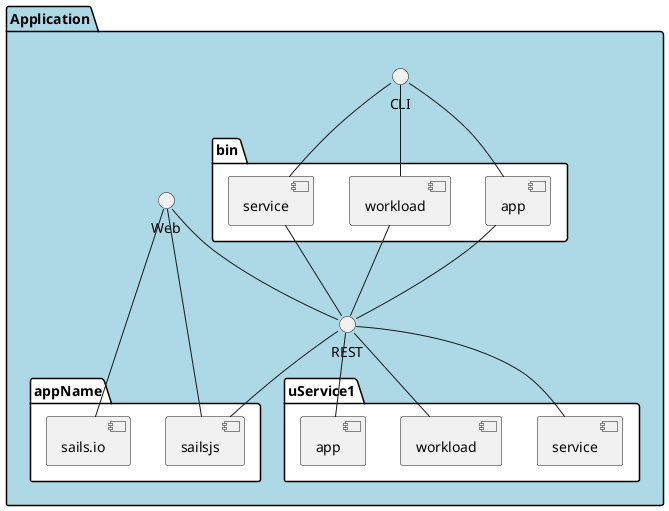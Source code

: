@startuml

package "Application" #lightblue {
  interface CLI
  interface Web
  interface REST
  folder bin #ffffff {
    component app
    component workload
    component service
  }

  folder appName #ffffff {
    component sails.io
    component sailsjs
  }

  folder uService1 #ffffff {
    component service as uService
    component workload as uWorkload
    component app as uApp
  }
}

CLI -- app
CLI -- workload
CLI -- service
app --  REST
workload --  REST
service --  REST

Web -- sailsjs
Web -- REST
REST -- sailsjs
Web -- sails.io
REST -- uService
REST -- uWorkload
REST -- uApp

@enduml
